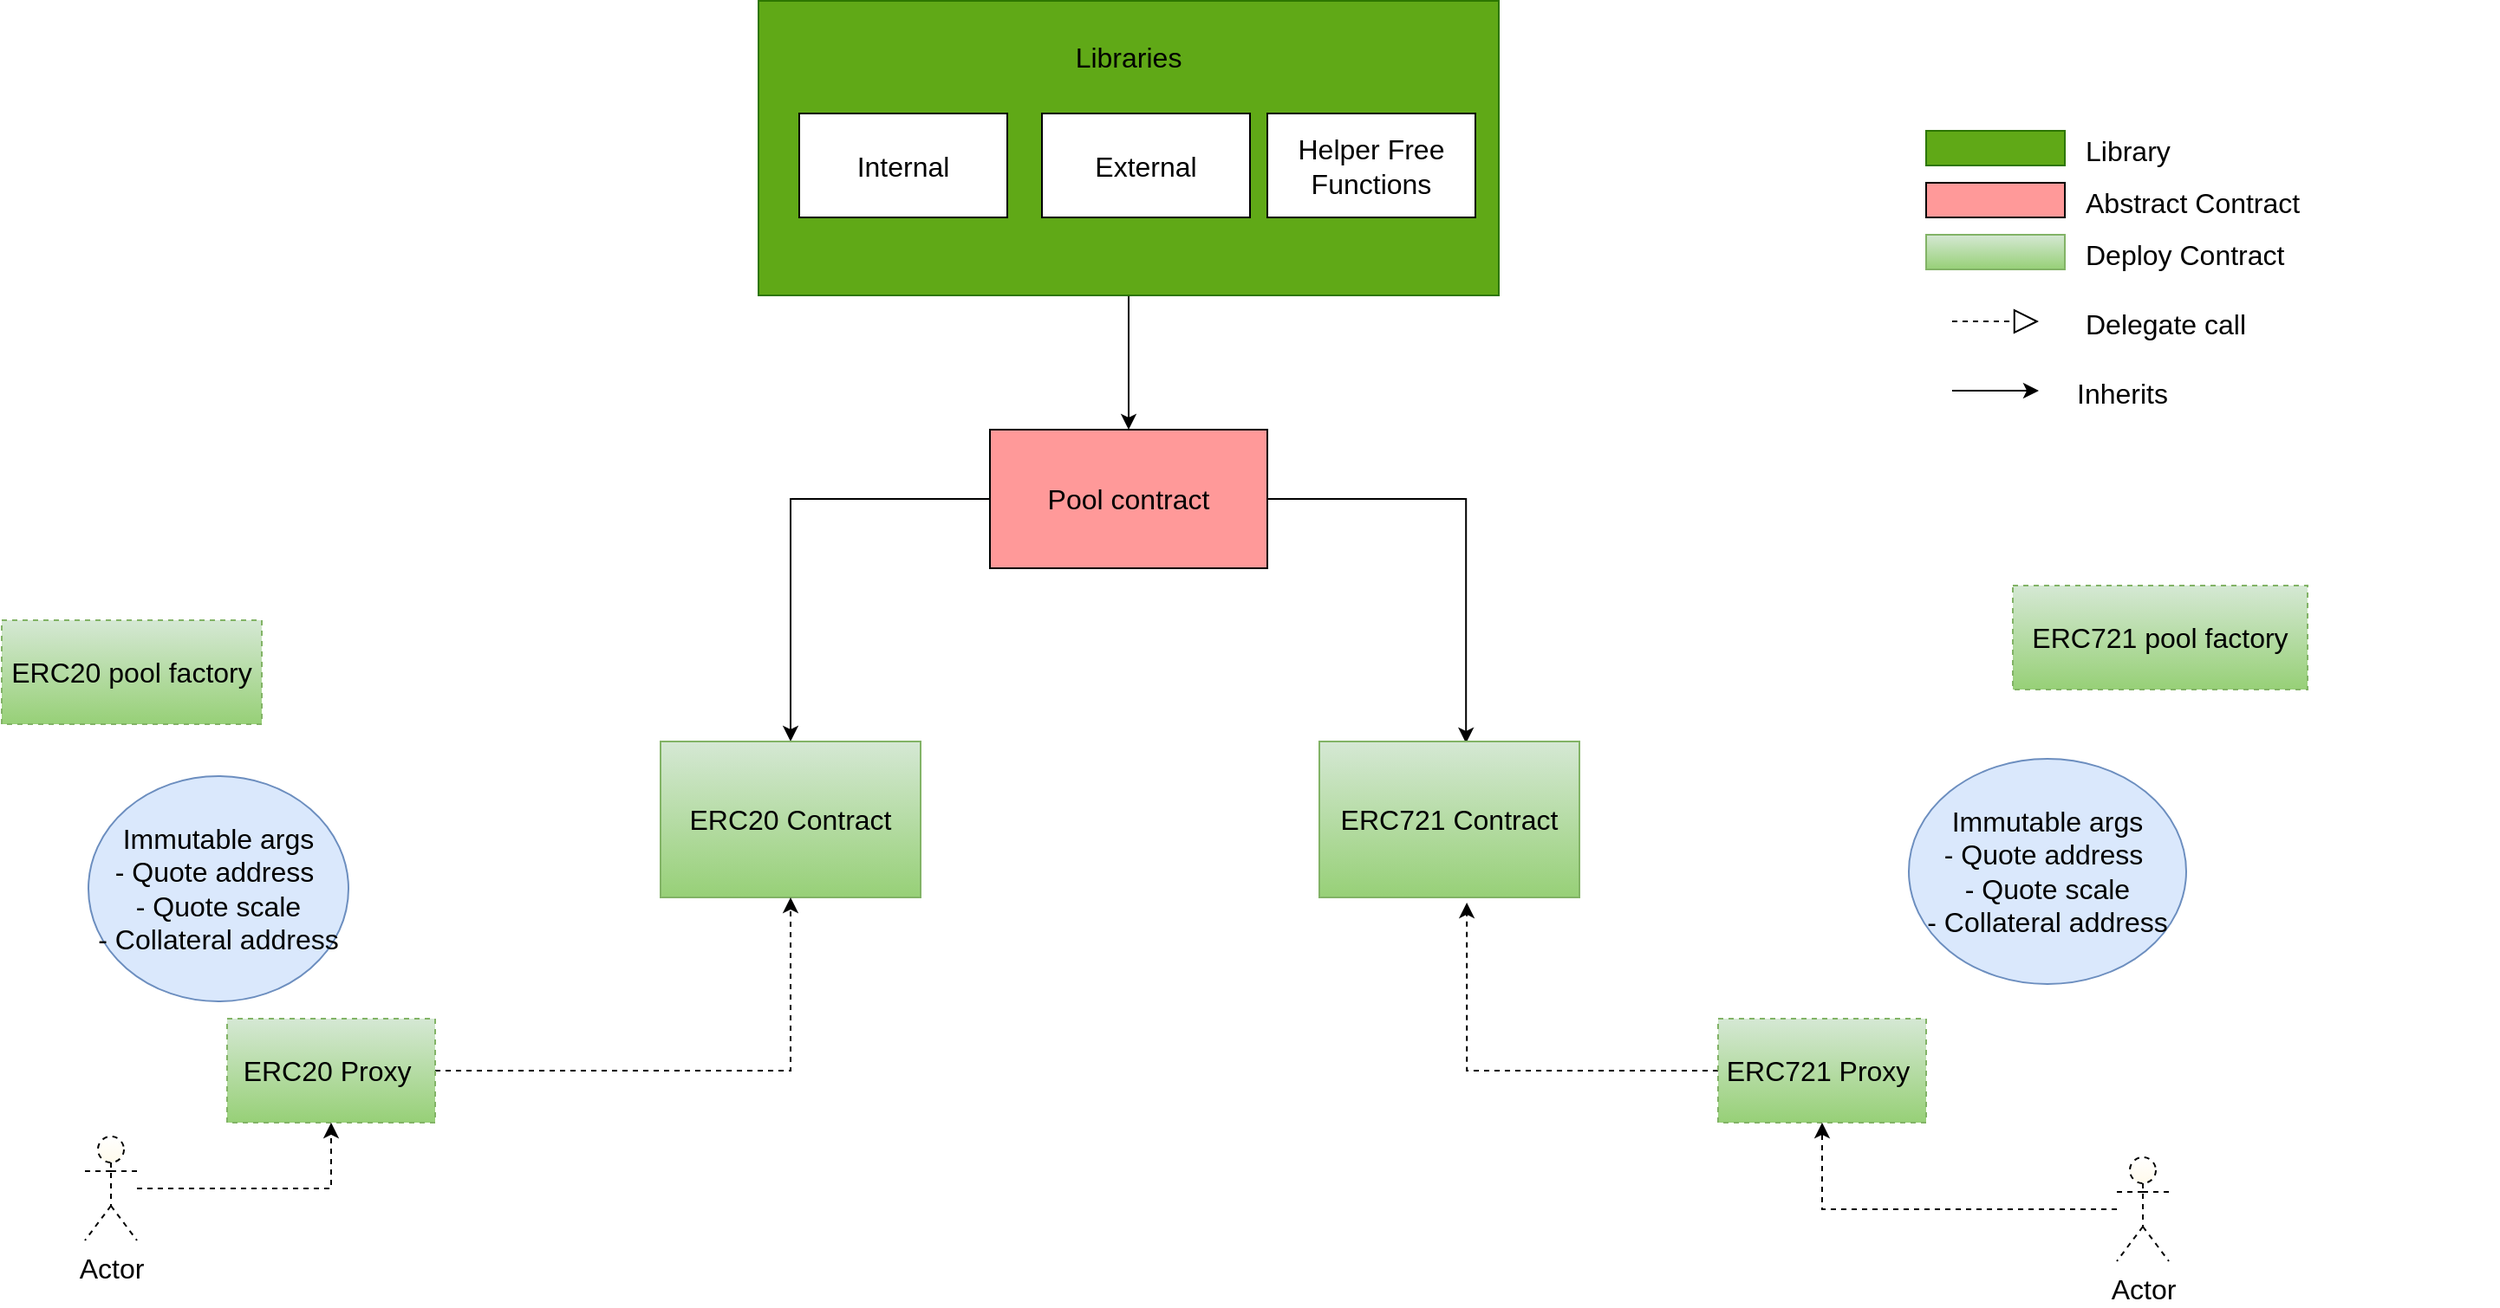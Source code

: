 <mxfile version="20.7.4" type="device"><diagram id="VciLoGq8RVu0FVDNAsD-" name="Page-1"><mxGraphModel dx="2179" dy="2054" grid="1" gridSize="10" guides="1" tooltips="1" connect="1" arrows="1" fold="1" page="1" pageScale="1" pageWidth="827" pageHeight="1169" background="#FFFFFF" math="0" shadow="0"><root><mxCell id="0"/><mxCell id="1" parent="0"/><mxCell id="pzPKJxWn79UEu6G3YAQw-24" value="" style="endArrow=block;dashed=1;endFill=0;endSize=12;html=1;rounded=0;fontSize=16;" parent="1" edge="1"><mxGeometry width="160" relative="1" as="geometry"><mxPoint x="475" y="-932.5" as="sourcePoint"/><mxPoint x="525" y="-932.5" as="targetPoint"/></mxGeometry></mxCell><mxCell id="pzPKJxWn79UEu6G3YAQw-25" value="" style="endArrow=classic;html=1;rounded=0;fontSize=16;" parent="1" edge="1"><mxGeometry width="50" height="50" relative="1" as="geometry"><mxPoint x="475" y="-892.5" as="sourcePoint"/><mxPoint x="525" y="-892.5" as="targetPoint"/></mxGeometry></mxCell><mxCell id="pzPKJxWn79UEu6G3YAQw-26" value="" style="whiteSpace=wrap;html=1;fillStyle=solid;strokeColor=#82b366;fillColor=#d5e8d4;gradientColor=#97d077;fontSize=16;" parent="1" vertex="1"><mxGeometry x="460" y="-982.5" width="80" height="20" as="geometry"/></mxCell><mxCell id="pzPKJxWn79UEu6G3YAQw-27" value="" style="whiteSpace=wrap;html=1;fillStyle=solid;strokeColor=default;fillColor=#FF9999;gradientColor=none;fontSize=16;" parent="1" vertex="1"><mxGeometry x="460" y="-1012.5" width="80" height="20" as="geometry"/></mxCell><mxCell id="pzPKJxWn79UEu6G3YAQw-34" value="&lt;span style=&quot;text-align: center; font-size: 16px;&quot;&gt;Abstract Contract&lt;/span&gt;" style="text;whiteSpace=wrap;html=1;fontSize=16;" parent="1" vertex="1"><mxGeometry x="550" y="-1017.5" width="190" height="30" as="geometry"/></mxCell><mxCell id="pzPKJxWn79UEu6G3YAQw-35" value="&lt;div style=&quot;text-align: center; font-size: 16px;&quot;&gt;Deploy Contract&lt;/div&gt;" style="text;whiteSpace=wrap;html=1;fontSize=16;" parent="1" vertex="1"><mxGeometry x="550" y="-987.5" width="240" height="30" as="geometry"/></mxCell><mxCell id="pzPKJxWn79UEu6G3YAQw-38" value="&lt;div style=&quot;text-align: center; font-size: 16px;&quot;&gt;Inherits&lt;/div&gt;&lt;div style=&quot;text-align: center; font-size: 16px;&quot;&gt;&lt;br style=&quot;font-size: 16px;&quot;&gt;&lt;/div&gt;" style="text;whiteSpace=wrap;html=1;fontSize=16;" parent="1" vertex="1"><mxGeometry x="545" y="-907.5" width="120" height="25" as="geometry"/></mxCell><mxCell id="pzPKJxWn79UEu6G3YAQw-39" value="&lt;div style=&quot;text-align: center; font-size: 16px;&quot;&gt;Delegate call&lt;/div&gt;" style="text;whiteSpace=wrap;html=1;fontSize=16;" parent="1" vertex="1"><mxGeometry x="550" y="-947.5" width="120" height="25" as="geometry"/></mxCell><mxCell id="pzPKJxWn79UEu6G3YAQw-40" value="" style="whiteSpace=wrap;html=1;fillStyle=solid;strokeColor=#2D7600;fillColor=#60a917;fontColor=#ffffff;fontSize=16;" parent="1" vertex="1"><mxGeometry x="460" y="-1042.5" width="80" height="20" as="geometry"/></mxCell><mxCell id="pzPKJxWn79UEu6G3YAQw-41" value="&lt;div style=&quot;text-align: center; font-size: 16px;&quot;&gt;&lt;span style=&quot;background-color: initial; font-size: 16px;&quot;&gt;Library&lt;/span&gt;&lt;/div&gt;" style="text;whiteSpace=wrap;html=1;fontSize=16;" parent="1" vertex="1"><mxGeometry x="550" y="-1047.5" width="120" height="30" as="geometry"/></mxCell><mxCell id="PZekpU4l7WbnEzOP3qRR-1" style="edgeStyle=orthogonalEdgeStyle;rounded=0;orthogonalLoop=1;jettySize=auto;html=1;fontSize=16;" parent="1" source="pzPKJxWn79UEu6G3YAQw-67" target="pzPKJxWn79UEu6G3YAQw-70" edge="1"><mxGeometry relative="1" as="geometry"/></mxCell><mxCell id="PZekpU4l7WbnEzOP3qRR-2" style="edgeStyle=orthogonalEdgeStyle;rounded=0;orthogonalLoop=1;jettySize=auto;html=1;entryX=0.564;entryY=0.011;entryDx=0;entryDy=0;entryPerimeter=0;fontSize=16;" parent="1" source="pzPKJxWn79UEu6G3YAQw-67" target="pzPKJxWn79UEu6G3YAQw-71" edge="1"><mxGeometry relative="1" as="geometry"/></mxCell><mxCell id="pzPKJxWn79UEu6G3YAQw-67" value="Pool contract&lt;br style=&quot;font-size: 16px;&quot;&gt;" style="whiteSpace=wrap;html=1;fillStyle=solid;strokeColor=default;fillColor=#FF9999;gradientColor=none;fontSize=16;" parent="1" vertex="1"><mxGeometry x="-80" y="-870" width="160" height="80" as="geometry"/></mxCell><mxCell id="pzPKJxWn79UEu6G3YAQw-70" value="ERC20 Contract" style="whiteSpace=wrap;html=1;fillStyle=solid;strokeColor=#82b366;fillColor=#d5e8d4;gradientColor=#97d077;fontSize=16;" parent="1" vertex="1"><mxGeometry x="-270" y="-690" width="150" height="90" as="geometry"/></mxCell><mxCell id="pzPKJxWn79UEu6G3YAQw-71" value="ERC721 Contract" style="whiteSpace=wrap;html=1;fillStyle=solid;strokeColor=#82b366;fillColor=#d5e8d4;gradientColor=#97d077;fontSize=16;" parent="1" vertex="1"><mxGeometry x="110" y="-690" width="150" height="90" as="geometry"/></mxCell><mxCell id="pzPKJxWn79UEu6G3YAQw-86" style="edgeStyle=orthogonalEdgeStyle;rounded=0;orthogonalLoop=1;jettySize=auto;html=1;entryX=0.5;entryY=0;entryDx=0;entryDy=0;fontSize=16;" parent="1" source="pzPKJxWn79UEu6G3YAQw-87" target="pzPKJxWn79UEu6G3YAQw-67" edge="1"><mxGeometry relative="1" as="geometry"><mxPoint x="30" y="-730" as="targetPoint"/></mxGeometry></mxCell><mxCell id="pzPKJxWn79UEu6G3YAQw-87" value="" style="whiteSpace=wrap;html=1;fillStyle=solid;strokeColor=#2D7600;fillColor=#60a917;fontColor=#ffffff;fontSize=16;" parent="1" vertex="1"><mxGeometry x="-213.5" y="-1117.5" width="427" height="170" as="geometry"/></mxCell><mxCell id="pzPKJxWn79UEu6G3YAQw-127" value="ERC20 pool factory" style="whiteSpace=wrap;html=1;dashed=1;fillStyle=solid;strokeColor=#82b366;fillColor=#d5e8d4;gradientColor=#97d077;fontSize=16;" parent="1" vertex="1"><mxGeometry x="-650" y="-760" width="150" height="60" as="geometry"/></mxCell><mxCell id="pzPKJxWn79UEu6G3YAQw-128" value="ERC721 pool factory" style="whiteSpace=wrap;html=1;dashed=1;fillStyle=solid;strokeColor=#82b366;fillColor=#d5e8d4;gradientColor=#97d077;fontSize=16;" parent="1" vertex="1"><mxGeometry x="510" y="-780" width="170" height="60" as="geometry"/></mxCell><mxCell id="PZekpU4l7WbnEzOP3qRR-7" style="edgeStyle=orthogonalEdgeStyle;rounded=0;orthogonalLoop=1;jettySize=auto;html=1;entryX=0.567;entryY=1.033;entryDx=0;entryDy=0;entryPerimeter=0;dashed=1;fontSize=16;" parent="1" source="pzPKJxWn79UEu6G3YAQw-129" target="pzPKJxWn79UEu6G3YAQw-71" edge="1"><mxGeometry relative="1" as="geometry"/></mxCell><mxCell id="pzPKJxWn79UEu6G3YAQw-129" value="ERC721 Proxy&amp;nbsp;" style="whiteSpace=wrap;html=1;dashed=1;fillStyle=solid;strokeColor=#82b366;fillColor=#d5e8d4;gradientColor=#97d077;fontSize=16;" parent="1" vertex="1"><mxGeometry x="340" y="-530" width="120" height="60" as="geometry"/></mxCell><mxCell id="PZekpU4l7WbnEzOP3qRR-6" style="edgeStyle=orthogonalEdgeStyle;rounded=0;orthogonalLoop=1;jettySize=auto;html=1;entryX=0.5;entryY=1;entryDx=0;entryDy=0;dashed=1;fontSize=16;" parent="1" source="pzPKJxWn79UEu6G3YAQw-130" target="pzPKJxWn79UEu6G3YAQw-70" edge="1"><mxGeometry relative="1" as="geometry"/></mxCell><mxCell id="pzPKJxWn79UEu6G3YAQw-130" value="ERC20&amp;nbsp;Proxy&amp;nbsp;" style="whiteSpace=wrap;html=1;dashed=1;fillStyle=solid;strokeColor=#82b366;fillColor=#d5e8d4;gradientColor=#97d077;fontSize=16;" parent="1" vertex="1"><mxGeometry x="-520" y="-530" width="120" height="60" as="geometry"/></mxCell><mxCell id="pzPKJxWn79UEu6G3YAQw-134" style="edgeStyle=orthogonalEdgeStyle;rounded=0;orthogonalLoop=1;jettySize=auto;html=1;entryX=0.5;entryY=1;entryDx=0;entryDy=0;dashed=1;fontSize=16;" parent="1" source="pzPKJxWn79UEu6G3YAQw-131" target="pzPKJxWn79UEu6G3YAQw-130" edge="1"><mxGeometry relative="1" as="geometry"/></mxCell><mxCell id="pzPKJxWn79UEu6G3YAQw-131" value="Actor" style="shape=umlActor;verticalLabelPosition=bottom;verticalAlign=top;html=1;outlineConnect=0;dashed=1;fillStyle=solid;strokeColor=#000000;fillColor=default;gradientColor=#FFFAEB;fontSize=16;" parent="1" vertex="1"><mxGeometry x="-602" y="-462" width="30" height="60" as="geometry"/></mxCell><mxCell id="pzPKJxWn79UEu6G3YAQw-135" style="edgeStyle=orthogonalEdgeStyle;rounded=0;orthogonalLoop=1;jettySize=auto;html=1;entryX=0.5;entryY=1;entryDx=0;entryDy=0;dashed=1;fontSize=16;" parent="1" source="pzPKJxWn79UEu6G3YAQw-132" target="pzPKJxWn79UEu6G3YAQw-129" edge="1"><mxGeometry relative="1" as="geometry"/></mxCell><mxCell id="pzPKJxWn79UEu6G3YAQw-132" value="Actor" style="shape=umlActor;verticalLabelPosition=bottom;verticalAlign=top;html=1;outlineConnect=0;dashed=1;fillStyle=solid;strokeColor=#000000;fillColor=default;gradientColor=#FFFAEB;fontSize=16;" parent="1" vertex="1"><mxGeometry x="570" y="-450" width="30" height="60" as="geometry"/></mxCell><mxCell id="pzPKJxWn79UEu6G3YAQw-154" value="Immutable args&lt;br style=&quot;font-size: 16px;&quot;&gt;- Quote address&amp;nbsp;&lt;br style=&quot;font-size: 16px;&quot;&gt;- Quote scale&lt;br style=&quot;font-size: 16px;&quot;&gt;- Collateral address" style="ellipse;whiteSpace=wrap;html=1;fillStyle=solid;strokeColor=#6c8ebf;fillColor=#dae8fc;fontSize=16;" parent="1" vertex="1"><mxGeometry x="-600" y="-670" width="150" height="130" as="geometry"/></mxCell><mxCell id="pzPKJxWn79UEu6G3YAQw-155" value="Immutable args&lt;br style=&quot;font-size: 16px;&quot;&gt;- Quote address&amp;nbsp;&lt;br style=&quot;font-size: 16px;&quot;&gt;- Quote scale&lt;br style=&quot;font-size: 16px;&quot;&gt;- Collateral address" style="ellipse;whiteSpace=wrap;html=1;fillStyle=solid;strokeColor=#6c8ebf;fillColor=#dae8fc;fontSize=16;" parent="1" vertex="1"><mxGeometry x="450" y="-680" width="160" height="130" as="geometry"/></mxCell><mxCell id="_8gIZomZxirJYaQObSwl-6" value="Internal" style="rounded=0;whiteSpace=wrap;html=1;fontSize=16;" vertex="1" parent="1"><mxGeometry x="-190" y="-1052.5" width="120" height="60" as="geometry"/></mxCell><mxCell id="_8gIZomZxirJYaQObSwl-7" value="External" style="rounded=0;whiteSpace=wrap;html=1;fontSize=16;" vertex="1" parent="1"><mxGeometry x="-50" y="-1052.5" width="120" height="60" as="geometry"/></mxCell><mxCell id="_8gIZomZxirJYaQObSwl-10" value="Libraries" style="text;html=1;strokeColor=none;fillColor=none;align=center;verticalAlign=middle;whiteSpace=wrap;rounded=0;fontSize=16;" vertex="1" parent="1"><mxGeometry x="-30" y="-1100" width="60" height="30" as="geometry"/></mxCell><mxCell id="_8gIZomZxirJYaQObSwl-11" value="Helper Free&lt;br&gt;Functions" style="rounded=0;whiteSpace=wrap;html=1;fontSize=16;" vertex="1" parent="1"><mxGeometry x="80" y="-1052.5" width="120" height="60" as="geometry"/></mxCell></root></mxGraphModel></diagram></mxfile>